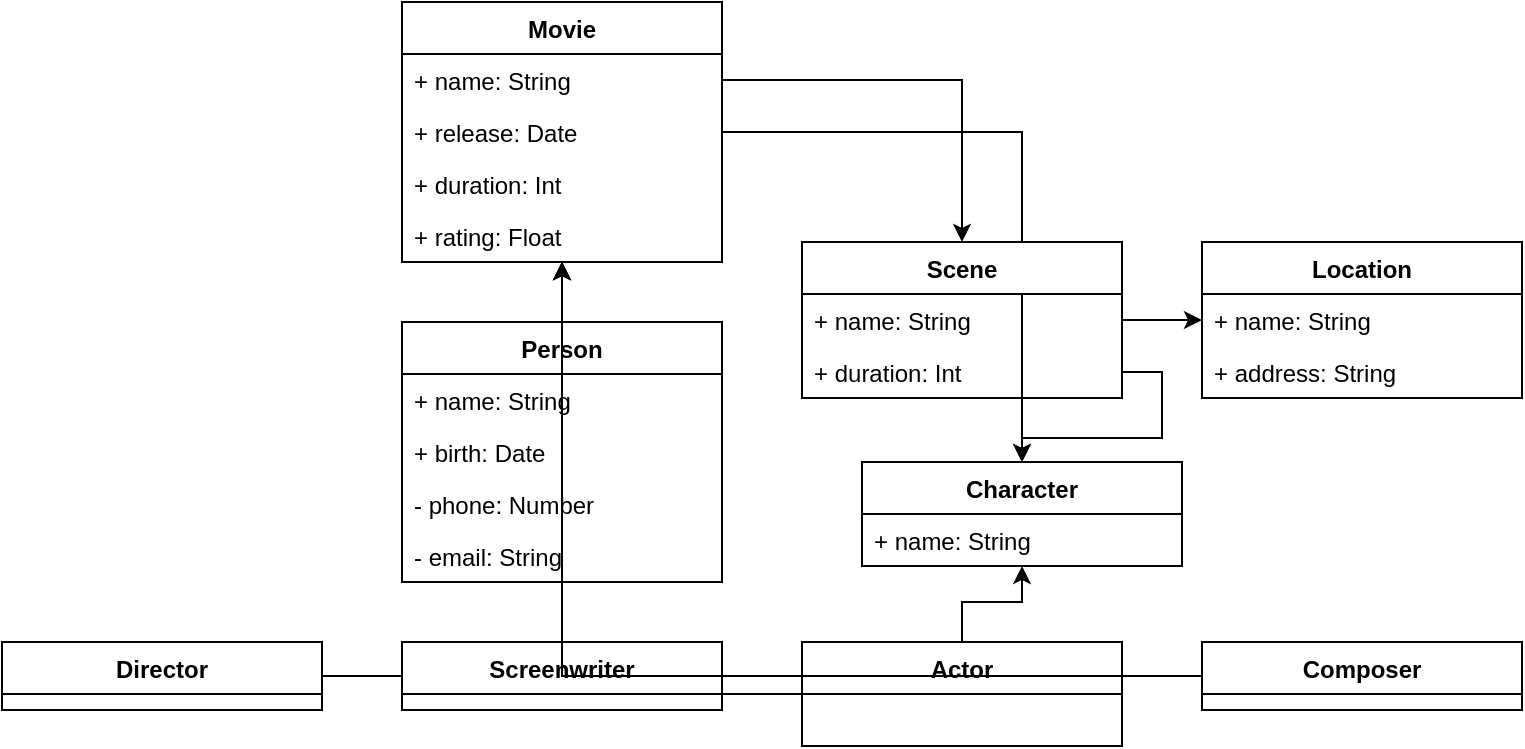 <mxfile version="13.9.9" type="device"><diagram id="gXa_ElBsFq9UK7GmH2Hn" name="Page-1"><mxGraphModel dx="1422" dy="947" grid="1" gridSize="10" guides="1" tooltips="1" connect="1" arrows="1" fold="1" page="1" pageScale="1" pageWidth="850" pageHeight="1100" math="0" shadow="0"><root><mxCell id="0"/><mxCell id="1" parent="0"/><mxCell id="12wuBCQsUMQKoUEvTXMY-19" style="edgeStyle=orthogonalEdgeStyle;rounded=0;orthogonalLoop=1;jettySize=auto;html=1;" edge="1" parent="1" source="VgMsTObbNKX2HGXtcI_4-1" target="VgMsTObbNKX2HGXtcI_4-8"><mxGeometry relative="1" as="geometry"/></mxCell><mxCell id="VgMsTObbNKX2HGXtcI_4-1" value="Movie" style="swimlane;fontStyle=1;align=center;verticalAlign=top;childLayout=stackLayout;horizontal=1;startSize=26;horizontalStack=0;resizeParent=1;resizeParentMax=0;resizeLast=0;collapsible=1;marginBottom=0;" parent="1" vertex="1"><mxGeometry x="240" width="160" height="130" as="geometry"/></mxCell><mxCell id="12wuBCQsUMQKoUEvTXMY-10" value="+ name: String" style="text;strokeColor=none;fillColor=none;align=left;verticalAlign=top;spacingLeft=4;spacingRight=4;overflow=hidden;rotatable=0;points=[[0,0.5],[1,0.5]];portConstraint=eastwest;" vertex="1" parent="VgMsTObbNKX2HGXtcI_4-1"><mxGeometry y="26" width="160" height="26" as="geometry"/></mxCell><mxCell id="12wuBCQsUMQKoUEvTXMY-11" value="+ release: Date" style="text;strokeColor=none;fillColor=none;align=left;verticalAlign=top;spacingLeft=4;spacingRight=4;overflow=hidden;rotatable=0;points=[[0,0.5],[1,0.5]];portConstraint=eastwest;" vertex="1" parent="VgMsTObbNKX2HGXtcI_4-1"><mxGeometry y="52" width="160" height="26" as="geometry"/></mxCell><mxCell id="12wuBCQsUMQKoUEvTXMY-13" value="+ duration: Int" style="text;strokeColor=none;fillColor=none;align=left;verticalAlign=top;spacingLeft=4;spacingRight=4;overflow=hidden;rotatable=0;points=[[0,0.5],[1,0.5]];portConstraint=eastwest;" vertex="1" parent="VgMsTObbNKX2HGXtcI_4-1"><mxGeometry y="78" width="160" height="26" as="geometry"/></mxCell><mxCell id="12wuBCQsUMQKoUEvTXMY-27" value="+ rating: Float" style="text;strokeColor=none;fillColor=none;align=left;verticalAlign=top;spacingLeft=4;spacingRight=4;overflow=hidden;rotatable=0;points=[[0,0.5],[1,0.5]];portConstraint=eastwest;" vertex="1" parent="VgMsTObbNKX2HGXtcI_4-1"><mxGeometry y="104" width="160" height="26" as="geometry"/></mxCell><mxCell id="12wuBCQsUMQKoUEvTXMY-23" style="edgeStyle=orthogonalEdgeStyle;rounded=0;orthogonalLoop=1;jettySize=auto;html=1;" edge="1" parent="1" source="VgMsTObbNKX2HGXtcI_4-5" target="VgMsTObbNKX2HGXtcI_4-1"><mxGeometry relative="1" as="geometry"/></mxCell><mxCell id="VgMsTObbNKX2HGXtcI_4-5" value="Director" style="swimlane;fontStyle=1;align=center;verticalAlign=top;childLayout=stackLayout;horizontal=1;startSize=26;horizontalStack=0;resizeParent=1;resizeParentMax=0;resizeLast=0;collapsible=1;marginBottom=0;" parent="1" vertex="1"><mxGeometry x="40" y="320" width="160" height="34" as="geometry"/></mxCell><mxCell id="12wuBCQsUMQKoUEvTXMY-20" style="edgeStyle=orthogonalEdgeStyle;rounded=0;orthogonalLoop=1;jettySize=auto;html=1;" edge="1" parent="1" source="VgMsTObbNKX2HGXtcI_4-7" target="VgMsTObbNKX2HGXtcI_4-8"><mxGeometry relative="1" as="geometry"/></mxCell><mxCell id="12wuBCQsUMQKoUEvTXMY-25" style="edgeStyle=orthogonalEdgeStyle;rounded=0;orthogonalLoop=1;jettySize=auto;html=1;" edge="1" parent="1" source="VgMsTObbNKX2HGXtcI_4-7" target="VgMsTObbNKX2HGXtcI_4-1"><mxGeometry relative="1" as="geometry"/></mxCell><mxCell id="VgMsTObbNKX2HGXtcI_4-7" value="Actor" style="swimlane;fontStyle=1;align=center;verticalAlign=top;childLayout=stackLayout;horizontal=1;startSize=26;horizontalStack=0;resizeParent=1;resizeParentMax=0;resizeLast=0;collapsible=1;marginBottom=0;" parent="1" vertex="1"><mxGeometry x="440" y="320" width="160" height="52" as="geometry"/></mxCell><mxCell id="VgMsTObbNKX2HGXtcI_4-8" value="Character" style="swimlane;fontStyle=1;align=center;verticalAlign=top;childLayout=stackLayout;horizontal=1;startSize=26;horizontalStack=0;resizeParent=1;resizeParentMax=0;resizeLast=0;collapsible=1;marginBottom=0;" parent="1" vertex="1"><mxGeometry x="470" y="230" width="160" height="52" as="geometry"/></mxCell><mxCell id="12wuBCQsUMQKoUEvTXMY-7" value="+ name: String" style="text;strokeColor=none;fillColor=none;align=left;verticalAlign=top;spacingLeft=4;spacingRight=4;overflow=hidden;rotatable=0;points=[[0,0.5],[1,0.5]];portConstraint=eastwest;" vertex="1" parent="VgMsTObbNKX2HGXtcI_4-8"><mxGeometry y="26" width="160" height="26" as="geometry"/></mxCell><mxCell id="VgMsTObbNKX2HGXtcI_4-9" value="Scene" style="swimlane;fontStyle=1;align=center;verticalAlign=top;childLayout=stackLayout;horizontal=1;startSize=26;horizontalStack=0;resizeParent=1;resizeParentMax=0;resizeLast=0;collapsible=1;marginBottom=0;" parent="1" vertex="1"><mxGeometry x="440" y="120" width="160" height="78" as="geometry"/></mxCell><mxCell id="12wuBCQsUMQKoUEvTXMY-12" value="+ name: String" style="text;strokeColor=none;fillColor=none;align=left;verticalAlign=top;spacingLeft=4;spacingRight=4;overflow=hidden;rotatable=0;points=[[0,0.5],[1,0.5]];portConstraint=eastwest;" vertex="1" parent="VgMsTObbNKX2HGXtcI_4-9"><mxGeometry y="26" width="160" height="26" as="geometry"/></mxCell><mxCell id="12wuBCQsUMQKoUEvTXMY-9" value="+ duration: Int" style="text;strokeColor=none;fillColor=none;align=left;verticalAlign=top;spacingLeft=4;spacingRight=4;overflow=hidden;rotatable=0;points=[[0,0.5],[1,0.5]];portConstraint=eastwest;" vertex="1" parent="VgMsTObbNKX2HGXtcI_4-9"><mxGeometry y="52" width="160" height="26" as="geometry"/></mxCell><mxCell id="VgMsTObbNKX2HGXtcI_4-10" value="Location" style="swimlane;fontStyle=1;align=center;verticalAlign=top;childLayout=stackLayout;horizontal=1;startSize=26;horizontalStack=0;resizeParent=1;resizeParentMax=0;resizeLast=0;collapsible=1;marginBottom=0;" parent="1" vertex="1"><mxGeometry x="640" y="120" width="160" height="78" as="geometry"/></mxCell><mxCell id="12wuBCQsUMQKoUEvTXMY-14" value="+ name: String" style="text;strokeColor=none;fillColor=none;align=left;verticalAlign=top;spacingLeft=4;spacingRight=4;overflow=hidden;rotatable=0;points=[[0,0.5],[1,0.5]];portConstraint=eastwest;" vertex="1" parent="VgMsTObbNKX2HGXtcI_4-10"><mxGeometry y="26" width="160" height="26" as="geometry"/></mxCell><mxCell id="12wuBCQsUMQKoUEvTXMY-8" value="+ address: String" style="text;strokeColor=none;fillColor=none;align=left;verticalAlign=top;spacingLeft=4;spacingRight=4;overflow=hidden;rotatable=0;points=[[0,0.5],[1,0.5]];portConstraint=eastwest;" vertex="1" parent="VgMsTObbNKX2HGXtcI_4-10"><mxGeometry y="52" width="160" height="26" as="geometry"/></mxCell><mxCell id="12wuBCQsUMQKoUEvTXMY-1" value="Person" style="swimlane;fontStyle=1;align=center;verticalAlign=top;childLayout=stackLayout;horizontal=1;startSize=26;horizontalStack=0;resizeParent=1;resizeParentMax=0;resizeLast=0;collapsible=1;marginBottom=0;" vertex="1" parent="1"><mxGeometry x="240" y="160" width="160" height="130" as="geometry"/></mxCell><mxCell id="12wuBCQsUMQKoUEvTXMY-2" value="+ name: String" style="text;strokeColor=none;fillColor=none;align=left;verticalAlign=top;spacingLeft=4;spacingRight=4;overflow=hidden;rotatable=0;points=[[0,0.5],[1,0.5]];portConstraint=eastwest;" vertex="1" parent="12wuBCQsUMQKoUEvTXMY-1"><mxGeometry y="26" width="160" height="26" as="geometry"/></mxCell><mxCell id="12wuBCQsUMQKoUEvTXMY-5" value="+ birth: Date" style="text;strokeColor=none;fillColor=none;align=left;verticalAlign=top;spacingLeft=4;spacingRight=4;overflow=hidden;rotatable=0;points=[[0,0.5],[1,0.5]];portConstraint=eastwest;" vertex="1" parent="12wuBCQsUMQKoUEvTXMY-1"><mxGeometry y="52" width="160" height="26" as="geometry"/></mxCell><mxCell id="12wuBCQsUMQKoUEvTXMY-3" value="- phone: Number" style="text;strokeColor=none;fillColor=none;align=left;verticalAlign=top;spacingLeft=4;spacingRight=4;overflow=hidden;rotatable=0;points=[[0,0.5],[1,0.5]];portConstraint=eastwest;" vertex="1" parent="12wuBCQsUMQKoUEvTXMY-1"><mxGeometry y="78" width="160" height="26" as="geometry"/></mxCell><mxCell id="12wuBCQsUMQKoUEvTXMY-4" value="- email: String" style="text;strokeColor=none;fillColor=none;align=left;verticalAlign=top;spacingLeft=4;spacingRight=4;overflow=hidden;rotatable=0;points=[[0,0.5],[1,0.5]];portConstraint=eastwest;" vertex="1" parent="12wuBCQsUMQKoUEvTXMY-1"><mxGeometry y="104" width="160" height="26" as="geometry"/></mxCell><mxCell id="12wuBCQsUMQKoUEvTXMY-24" style="edgeStyle=orthogonalEdgeStyle;rounded=0;orthogonalLoop=1;jettySize=auto;html=1;" edge="1" parent="1" source="VgMsTObbNKX2HGXtcI_4-6" target="VgMsTObbNKX2HGXtcI_4-1"><mxGeometry relative="1" as="geometry"/></mxCell><mxCell id="VgMsTObbNKX2HGXtcI_4-6" value="Screenwriter" style="swimlane;fontStyle=1;align=center;verticalAlign=top;childLayout=stackLayout;horizontal=1;startSize=26;horizontalStack=0;resizeParent=1;resizeParentMax=0;resizeLast=0;collapsible=1;marginBottom=0;" parent="1" vertex="1"><mxGeometry x="240" y="320" width="160" height="34" as="geometry"/></mxCell><mxCell id="12wuBCQsUMQKoUEvTXMY-26" style="edgeStyle=orthogonalEdgeStyle;rounded=0;orthogonalLoop=1;jettySize=auto;html=1;" edge="1" parent="1" source="12wuBCQsUMQKoUEvTXMY-15" target="VgMsTObbNKX2HGXtcI_4-1"><mxGeometry relative="1" as="geometry"/></mxCell><mxCell id="12wuBCQsUMQKoUEvTXMY-15" value="Composer" style="swimlane;fontStyle=1;align=center;verticalAlign=top;childLayout=stackLayout;horizontal=1;startSize=26;horizontalStack=0;resizeParent=1;resizeParentMax=0;resizeLast=0;collapsible=1;marginBottom=0;" vertex="1" parent="1"><mxGeometry x="640" y="320" width="160" height="34" as="geometry"/></mxCell><mxCell id="12wuBCQsUMQKoUEvTXMY-16" style="edgeStyle=orthogonalEdgeStyle;rounded=0;orthogonalLoop=1;jettySize=auto;html=1;" edge="1" parent="1" source="12wuBCQsUMQKoUEvTXMY-12" target="VgMsTObbNKX2HGXtcI_4-10"><mxGeometry relative="1" as="geometry"/></mxCell><mxCell id="12wuBCQsUMQKoUEvTXMY-17" style="edgeStyle=orthogonalEdgeStyle;rounded=0;orthogonalLoop=1;jettySize=auto;html=1;" edge="1" parent="1" source="12wuBCQsUMQKoUEvTXMY-10" target="VgMsTObbNKX2HGXtcI_4-9"><mxGeometry relative="1" as="geometry"/></mxCell><mxCell id="12wuBCQsUMQKoUEvTXMY-18" style="edgeStyle=orthogonalEdgeStyle;rounded=0;orthogonalLoop=1;jettySize=auto;html=1;" edge="1" parent="1" source="12wuBCQsUMQKoUEvTXMY-9" target="VgMsTObbNKX2HGXtcI_4-8"><mxGeometry relative="1" as="geometry"/></mxCell></root></mxGraphModel></diagram></mxfile>